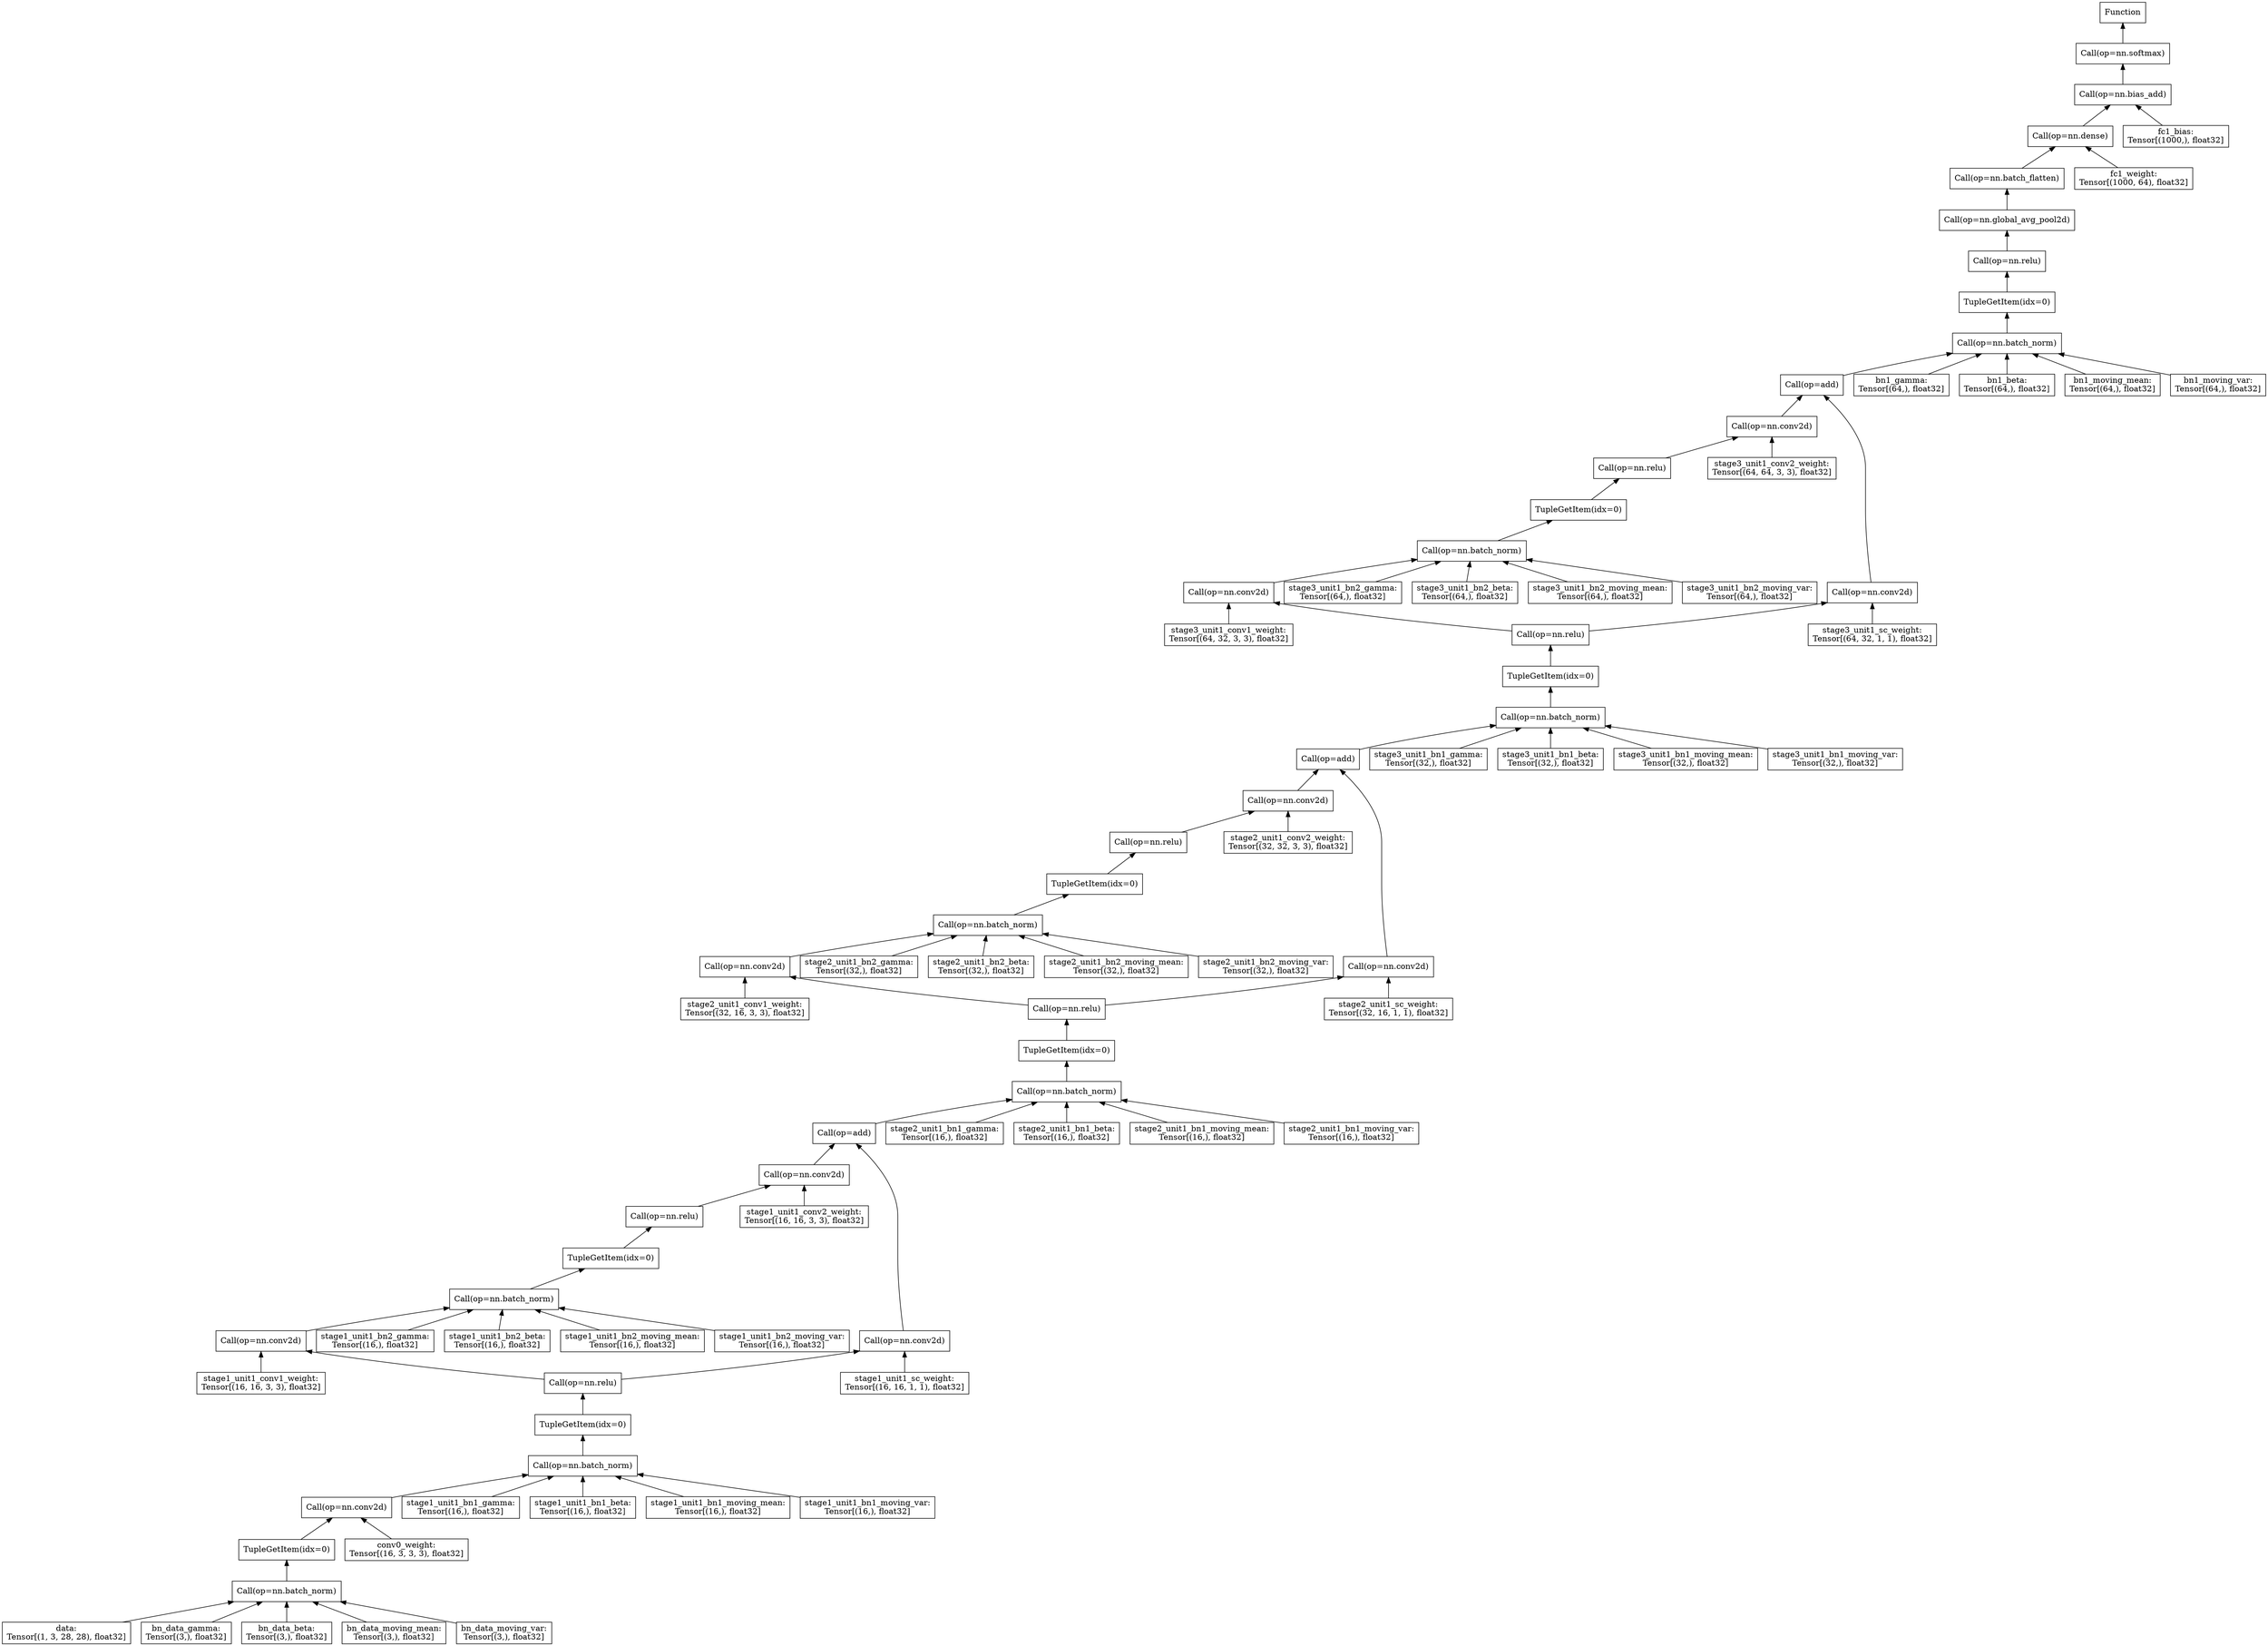 digraph {
	rankdir=BT
	node [shape=box]
	0 [label="data:
Tensor[(1, 3, 28, 28), float32]"]
	1 [label="bn_data_gamma:
Tensor[(3,), float32]"]
	2 [label="bn_data_beta:
Tensor[(3,), float32]"]
	3 [label="bn_data_moving_mean:
Tensor[(3,), float32]"]
	4 [label="bn_data_moving_var:
Tensor[(3,), float32]"]
	5 [label="conv0_weight:
Tensor[(16, 3, 3, 3), float32]"]
	6 [label="stage1_unit1_bn1_gamma:
Tensor[(16,), float32]"]
	7 [label="stage1_unit1_bn1_beta:
Tensor[(16,), float32]"]
	8 [label="stage1_unit1_bn1_moving_mean:
Tensor[(16,), float32]"]
	9 [label="stage1_unit1_bn1_moving_var:
Tensor[(16,), float32]"]
	10 [label="stage1_unit1_conv1_weight:
Tensor[(16, 16, 3, 3), float32]"]
	11 [label="stage1_unit1_bn2_gamma:
Tensor[(16,), float32]"]
	12 [label="stage1_unit1_bn2_beta:
Tensor[(16,), float32]"]
	13 [label="stage1_unit1_bn2_moving_mean:
Tensor[(16,), float32]"]
	14 [label="stage1_unit1_bn2_moving_var:
Tensor[(16,), float32]"]
	15 [label="stage1_unit1_conv2_weight:
Tensor[(16, 16, 3, 3), float32]"]
	16 [label="stage1_unit1_sc_weight:
Tensor[(16, 16, 1, 1), float32]"]
	17 [label="stage2_unit1_bn1_gamma:
Tensor[(16,), float32]"]
	18 [label="stage2_unit1_bn1_beta:
Tensor[(16,), float32]"]
	19 [label="stage2_unit1_bn1_moving_mean:
Tensor[(16,), float32]"]
	20 [label="stage2_unit1_bn1_moving_var:
Tensor[(16,), float32]"]
	21 [label="stage2_unit1_conv1_weight:
Tensor[(32, 16, 3, 3), float32]"]
	22 [label="stage2_unit1_bn2_gamma:
Tensor[(32,), float32]"]
	23 [label="stage2_unit1_bn2_beta:
Tensor[(32,), float32]"]
	24 [label="stage2_unit1_bn2_moving_mean:
Tensor[(32,), float32]"]
	25 [label="stage2_unit1_bn2_moving_var:
Tensor[(32,), float32]"]
	26 [label="stage2_unit1_conv2_weight:
Tensor[(32, 32, 3, 3), float32]"]
	27 [label="stage2_unit1_sc_weight:
Tensor[(32, 16, 1, 1), float32]"]
	28 [label="stage3_unit1_bn1_gamma:
Tensor[(32,), float32]"]
	29 [label="stage3_unit1_bn1_beta:
Tensor[(32,), float32]"]
	30 [label="stage3_unit1_bn1_moving_mean:
Tensor[(32,), float32]"]
	31 [label="stage3_unit1_bn1_moving_var:
Tensor[(32,), float32]"]
	32 [label="stage3_unit1_conv1_weight:
Tensor[(64, 32, 3, 3), float32]"]
	33 [label="stage3_unit1_bn2_gamma:
Tensor[(64,), float32]"]
	34 [label="stage3_unit1_bn2_beta:
Tensor[(64,), float32]"]
	35 [label="stage3_unit1_bn2_moving_mean:
Tensor[(64,), float32]"]
	36 [label="stage3_unit1_bn2_moving_var:
Tensor[(64,), float32]"]
	37 [label="stage3_unit1_conv2_weight:
Tensor[(64, 64, 3, 3), float32]"]
	38 [label="stage3_unit1_sc_weight:
Tensor[(64, 32, 1, 1), float32]"]
	39 [label="bn1_gamma:
Tensor[(64,), float32]"]
	40 [label="bn1_beta:
Tensor[(64,), float32]"]
	41 [label="bn1_moving_mean:
Tensor[(64,), float32]"]
	42 [label="bn1_moving_var:
Tensor[(64,), float32]"]
	43 [label="fc1_weight:
Tensor[(1000, 64), float32]"]
	44 [label="fc1_bias:
Tensor[(1000,), float32]"]
	54 [label="Call(op=nn.batch_norm)"]
	0 -> 54
	1 -> 54
	2 -> 54
	3 -> 54
	4 -> 54
	55 [label="TupleGetItem(idx=0)"]
	54 -> 55
	56 [label="Call(op=nn.conv2d)"]
	55 -> 56
	5 -> 56
	57 [label="Call(op=nn.batch_norm)"]
	56 -> 57
	6 -> 57
	7 -> 57
	8 -> 57
	9 -> 57
	58 [label="TupleGetItem(idx=0)"]
	57 -> 58
	59 [label="Call(op=nn.relu)"]
	58 -> 59
	60 [label="Call(op=nn.conv2d)"]
	59 -> 60
	10 -> 60
	61 [label="Call(op=nn.batch_norm)"]
	60 -> 61
	11 -> 61
	12 -> 61
	13 -> 61
	14 -> 61
	62 [label="TupleGetItem(idx=0)"]
	61 -> 62
	63 [label="Call(op=nn.relu)"]
	62 -> 63
	64 [label="Call(op=nn.conv2d)"]
	63 -> 64
	15 -> 64
	65 [label="Call(op=nn.conv2d)"]
	59 -> 65
	16 -> 65
	66 [label="Call(op=add)"]
	64 -> 66
	65 -> 66
	67 [label="Call(op=nn.batch_norm)"]
	66 -> 67
	17 -> 67
	18 -> 67
	19 -> 67
	20 -> 67
	68 [label="TupleGetItem(idx=0)"]
	67 -> 68
	69 [label="Call(op=nn.relu)"]
	68 -> 69
	70 [label="Call(op=nn.conv2d)"]
	69 -> 70
	21 -> 70
	71 [label="Call(op=nn.batch_norm)"]
	70 -> 71
	22 -> 71
	23 -> 71
	24 -> 71
	25 -> 71
	72 [label="TupleGetItem(idx=0)"]
	71 -> 72
	73 [label="Call(op=nn.relu)"]
	72 -> 73
	74 [label="Call(op=nn.conv2d)"]
	73 -> 74
	26 -> 74
	75 [label="Call(op=nn.conv2d)"]
	69 -> 75
	27 -> 75
	76 [label="Call(op=add)"]
	74 -> 76
	75 -> 76
	77 [label="Call(op=nn.batch_norm)"]
	76 -> 77
	28 -> 77
	29 -> 77
	30 -> 77
	31 -> 77
	78 [label="TupleGetItem(idx=0)"]
	77 -> 78
	79 [label="Call(op=nn.relu)"]
	78 -> 79
	80 [label="Call(op=nn.conv2d)"]
	79 -> 80
	32 -> 80
	81 [label="Call(op=nn.batch_norm)"]
	80 -> 81
	33 -> 81
	34 -> 81
	35 -> 81
	36 -> 81
	82 [label="TupleGetItem(idx=0)"]
	81 -> 82
	83 [label="Call(op=nn.relu)"]
	82 -> 83
	84 [label="Call(op=nn.conv2d)"]
	83 -> 84
	37 -> 84
	85 [label="Call(op=nn.conv2d)"]
	79 -> 85
	38 -> 85
	86 [label="Call(op=add)"]
	84 -> 86
	85 -> 86
	87 [label="Call(op=nn.batch_norm)"]
	86 -> 87
	39 -> 87
	40 -> 87
	41 -> 87
	42 -> 87
	88 [label="TupleGetItem(idx=0)"]
	87 -> 88
	89 [label="Call(op=nn.relu)"]
	88 -> 89
	90 [label="Call(op=nn.global_avg_pool2d)"]
	89 -> 90
	91 [label="Call(op=nn.batch_flatten)"]
	90 -> 91
	92 [label="Call(op=nn.dense)"]
	91 -> 92
	43 -> 92
	93 [label="Call(op=nn.bias_add)"]
	92 -> 93
	44 -> 93
	94 [label="Call(op=nn.softmax)"]
	93 -> 94
	95 [label=Function]
	94 -> 95
}
